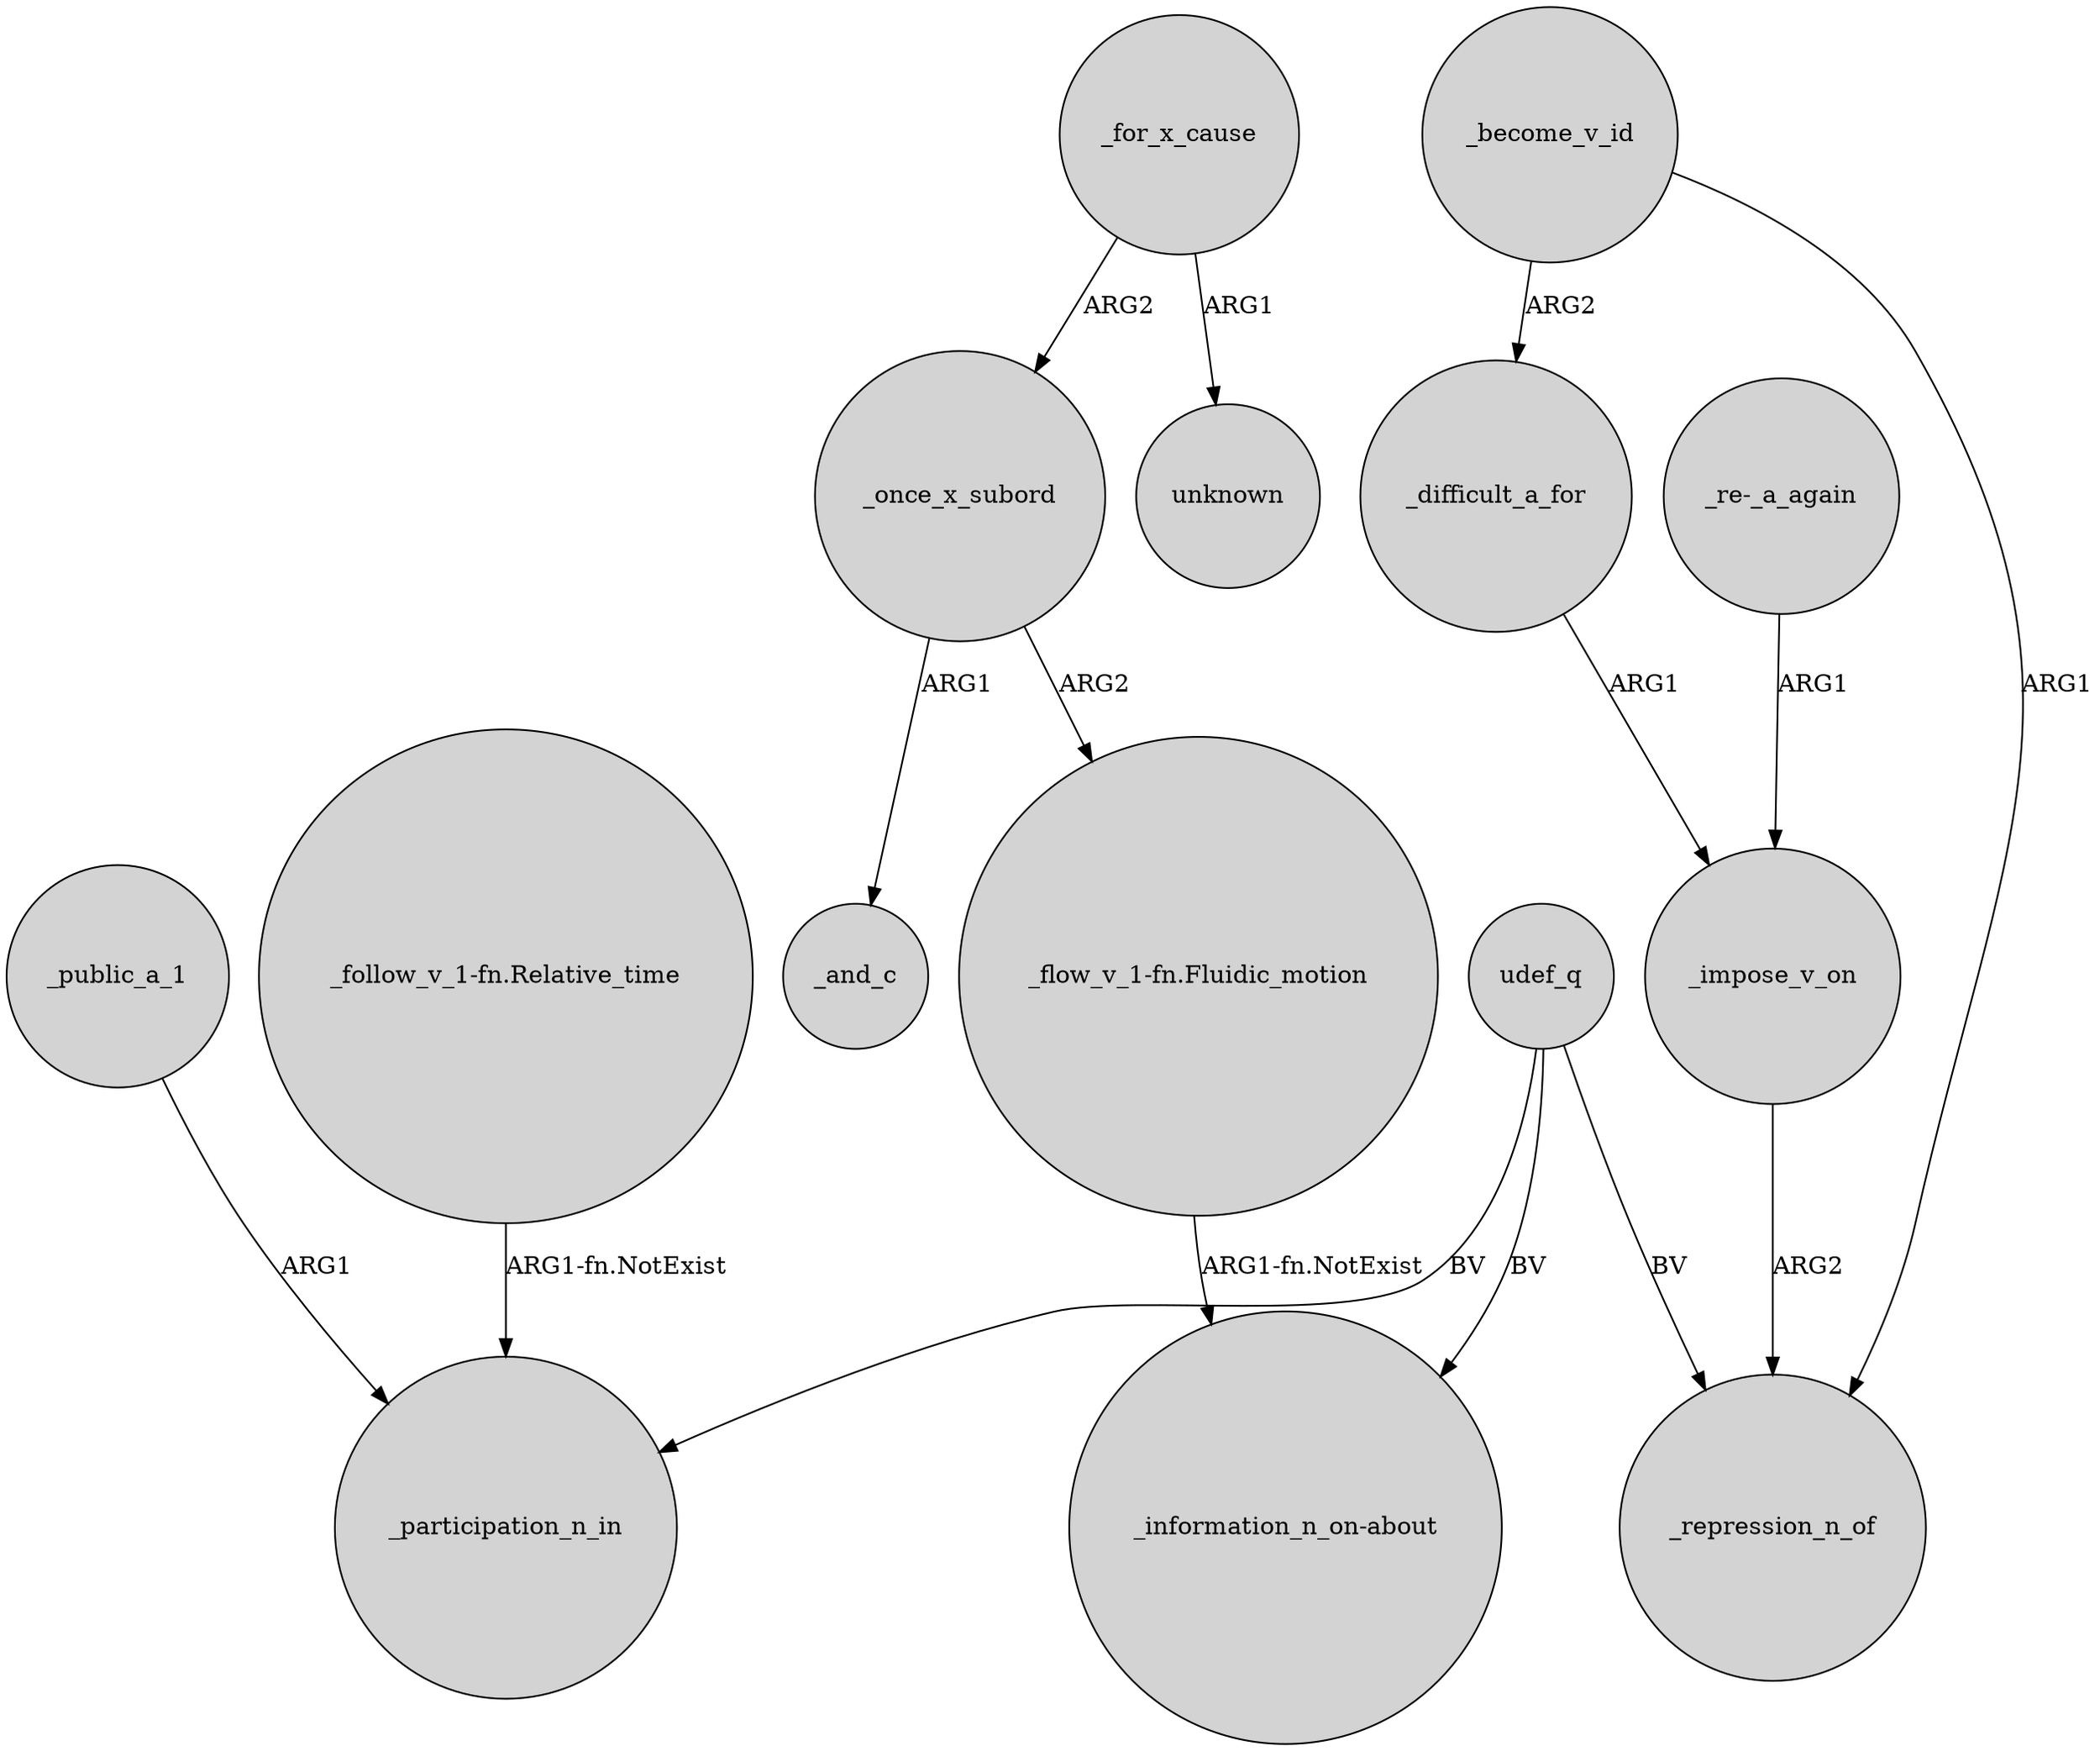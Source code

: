 digraph {
	node [shape=circle style=filled]
	"_flow_v_1-fn.Fluidic_motion" -> "_information_n_on-about" [label="ARG1-fn.NotExist"]
	_become_v_id -> _difficult_a_for [label=ARG2]
	_once_x_subord -> _and_c [label=ARG1]
	udef_q -> _participation_n_in [label=BV]
	udef_q -> _repression_n_of [label=BV]
	"_follow_v_1-fn.Relative_time" -> _participation_n_in [label="ARG1-fn.NotExist"]
	"_re-_a_again" -> _impose_v_on [label=ARG1]
	_impose_v_on -> _repression_n_of [label=ARG2]
	_for_x_cause -> _once_x_subord [label=ARG2]
	_difficult_a_for -> _impose_v_on [label=ARG1]
	udef_q -> "_information_n_on-about" [label=BV]
	_once_x_subord -> "_flow_v_1-fn.Fluidic_motion" [label=ARG2]
	_for_x_cause -> unknown [label=ARG1]
	_become_v_id -> _repression_n_of [label=ARG1]
	_public_a_1 -> _participation_n_in [label=ARG1]
}
